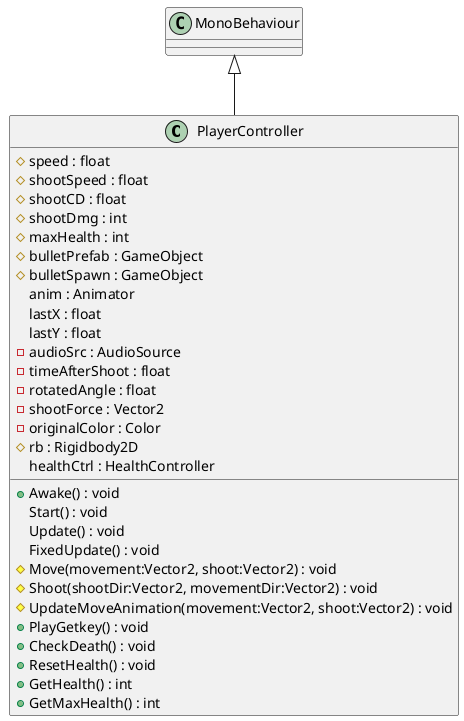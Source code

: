 @startuml
class PlayerController {
    # speed : float
    # shootSpeed : float
    # shootCD : float
    # shootDmg : int
    # maxHealth : int
    # bulletPrefab : GameObject
    # bulletSpawn : GameObject
    anim : Animator
    lastX : float
    lastY : float
    - audioSrc : AudioSource
    - timeAfterShoot : float
    - rotatedAngle : float
    - shootForce : Vector2
    - originalColor : Color
    # rb : Rigidbody2D
    healthCtrl : HealthController
    + Awake() : void
    Start() : void
    Update() : void
    FixedUpdate() : void
    # Move(movement:Vector2, shoot:Vector2) : void
    # Shoot(shootDir:Vector2, movementDir:Vector2) : void
    # UpdateMoveAnimation(movement:Vector2, shoot:Vector2) : void
    + PlayGetkey() : void
    + CheckDeath() : void
    + ResetHealth() : void
    + GetHealth() : int
    + GetMaxHealth() : int
}
MonoBehaviour <|-- PlayerController
@enduml
